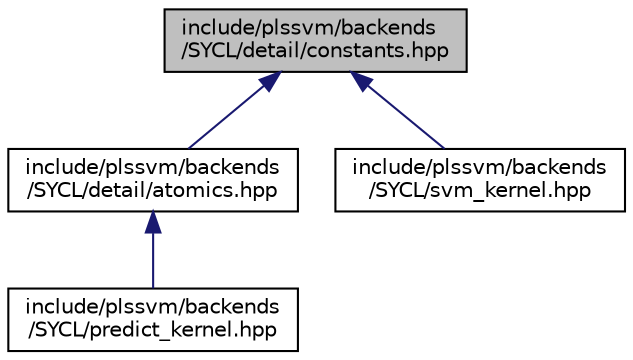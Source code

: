 digraph "include/plssvm/backends/SYCL/detail/constants.hpp"
{
 // LATEX_PDF_SIZE
  edge [fontname="Helvetica",fontsize="10",labelfontname="Helvetica",labelfontsize="10"];
  node [fontname="Helvetica",fontsize="10",shape=record];
  Node1 [label="include/plssvm/backends\l/SYCL/detail/constants.hpp",height=0.2,width=0.4,color="black", fillcolor="grey75", style="filled", fontcolor="black",tooltip="Global compile-time constants specific to the SYCL backend."];
  Node1 -> Node2 [dir="back",color="midnightblue",fontsize="10",style="solid",fontname="Helvetica"];
  Node2 [label="include/plssvm/backends\l/SYCL/detail/atomics.hpp",height=0.2,width=0.4,color="black", fillcolor="white", style="filled",URL="$atomics_8hpp.html",tooltip="Defines an atomic_ref wrapper for the SYCL backend."];
  Node2 -> Node3 [dir="back",color="midnightblue",fontsize="10",style="solid",fontname="Helvetica"];
  Node3 [label="include/plssvm/backends\l/SYCL/predict_kernel.hpp",height=0.2,width=0.4,color="black", fillcolor="white", style="filled",URL="$predict__kernel_8hpp.html",tooltip="Defines the functions used for prediction for the C-SVM using the SYCL backend."];
  Node1 -> Node4 [dir="back",color="midnightblue",fontsize="10",style="solid",fontname="Helvetica"];
  Node4 [label="include/plssvm/backends\l/SYCL/svm_kernel.hpp",height=0.2,width=0.4,color="black", fillcolor="white", style="filled",URL="$SYCL_2svm__kernel_8hpp.html",tooltip="Defines the kernel functions for the C-SVM using the SYCL backend."];
}
